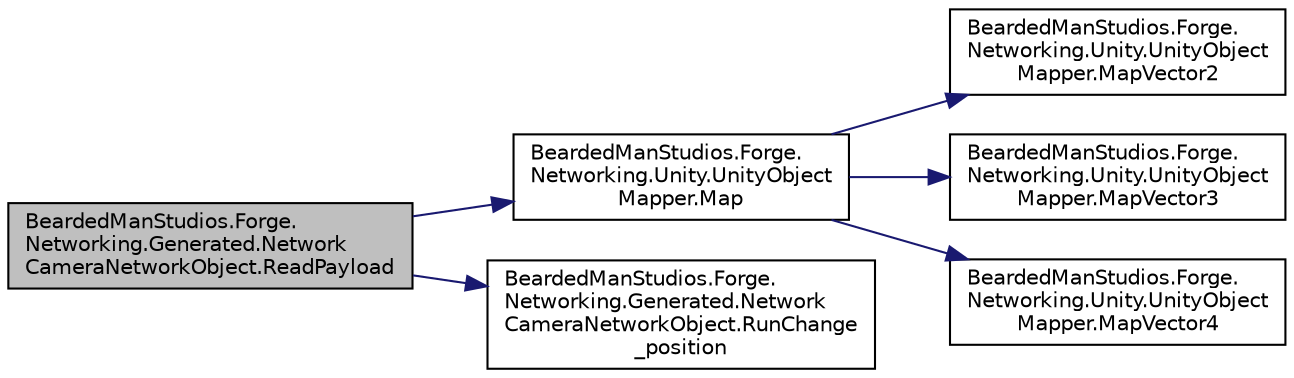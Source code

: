 digraph "BeardedManStudios.Forge.Networking.Generated.NetworkCameraNetworkObject.ReadPayload"
{
 // LATEX_PDF_SIZE
  edge [fontname="Helvetica",fontsize="10",labelfontname="Helvetica",labelfontsize="10"];
  node [fontname="Helvetica",fontsize="10",shape=record];
  rankdir="LR";
  Node18 [label="BeardedManStudios.Forge.\lNetworking.Generated.Network\lCameraNetworkObject.ReadPayload",height=0.2,width=0.4,color="black", fillcolor="grey75", style="filled", fontcolor="black",tooltip=" "];
  Node18 -> Node19 [color="midnightblue",fontsize="10",style="solid",fontname="Helvetica"];
  Node19 [label="BeardedManStudios.Forge.\lNetworking.Unity.UnityObject\lMapper.Map",height=0.2,width=0.4,color="black", fillcolor="white", style="filled",URL="$class_bearded_man_studios_1_1_forge_1_1_networking_1_1_unity_1_1_unity_object_mapper.html#a257ff895e140a2248a418de3405c9009",tooltip="Map a type of object from a FrameStream to a object"];
  Node19 -> Node20 [color="midnightblue",fontsize="10",style="solid",fontname="Helvetica"];
  Node20 [label="BeardedManStudios.Forge.\lNetworking.Unity.UnityObject\lMapper.MapVector2",height=0.2,width=0.4,color="black", fillcolor="white", style="filled",URL="$class_bearded_man_studios_1_1_forge_1_1_networking_1_1_unity_1_1_unity_object_mapper.html#aebbfb72c566d9ee0733f66bfa3ee5e5c",tooltip="Get a Vector2 out of a FrameStream"];
  Node19 -> Node21 [color="midnightblue",fontsize="10",style="solid",fontname="Helvetica"];
  Node21 [label="BeardedManStudios.Forge.\lNetworking.Unity.UnityObject\lMapper.MapVector3",height=0.2,width=0.4,color="black", fillcolor="white", style="filled",URL="$class_bearded_man_studios_1_1_forge_1_1_networking_1_1_unity_1_1_unity_object_mapper.html#aa245f139867a275b4a750fe4187396bd",tooltip="Get a Vector3 out of a FrameStream"];
  Node19 -> Node22 [color="midnightblue",fontsize="10",style="solid",fontname="Helvetica"];
  Node22 [label="BeardedManStudios.Forge.\lNetworking.Unity.UnityObject\lMapper.MapVector4",height=0.2,width=0.4,color="black", fillcolor="white", style="filled",URL="$class_bearded_man_studios_1_1_forge_1_1_networking_1_1_unity_1_1_unity_object_mapper.html#aef41215d1be1b6dd60b4535e787b5f53",tooltip="Get a Vector4 out of a FrameStream"];
  Node18 -> Node23 [color="midnightblue",fontsize="10",style="solid",fontname="Helvetica"];
  Node23 [label="BeardedManStudios.Forge.\lNetworking.Generated.Network\lCameraNetworkObject.RunChange\l_position",height=0.2,width=0.4,color="black", fillcolor="white", style="filled",URL="$class_bearded_man_studios_1_1_forge_1_1_networking_1_1_generated_1_1_network_camera_network_object.html#a616a8161721757796543500f94838cf3",tooltip=" "];
}
